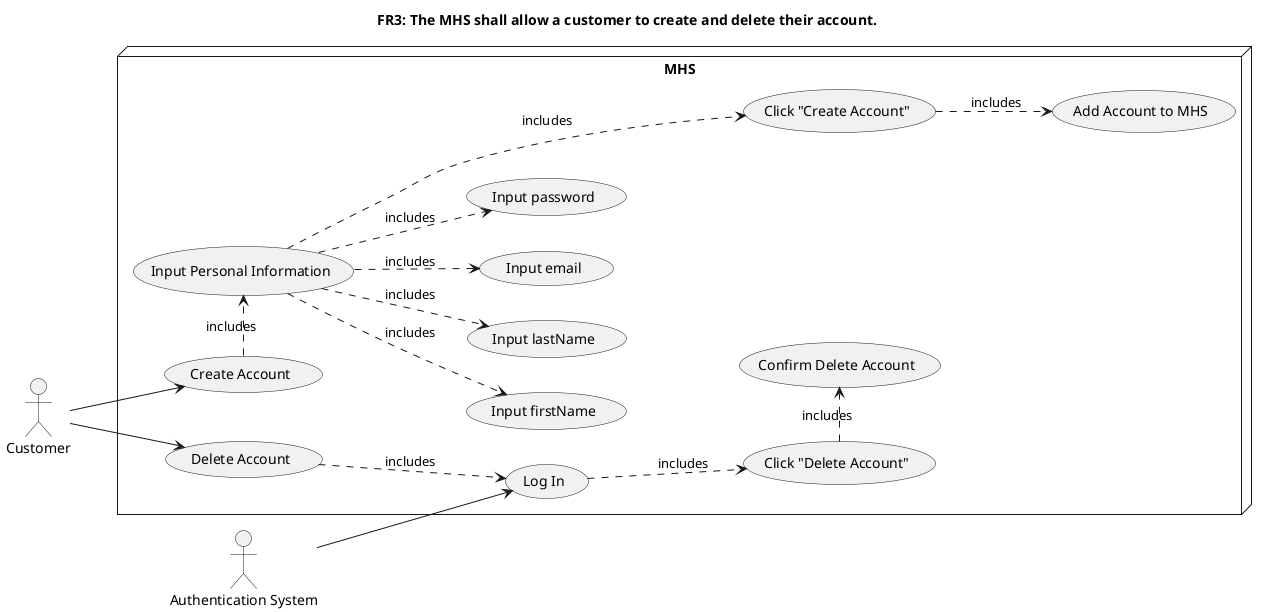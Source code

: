 @startuml FR3
title FR3: The MHS shall allow a customer to create and delete their account.
' left to right direction
' skinparam Linetype ortho
:Customer: as c
:Authentication System: as AuthSys

node MHS {
    left to right direction
    (Create Account) as ca
    (Delete Account) as da
    (Input Personal Information) as inPersonalInfo
    inPersonalInfo ..> (Input firstName) : includes
    inPersonalInfo ..> (Input lastName) : includes
    inPersonalInfo ..> (Input email) : includes
    inPersonalInfo ..> (Input password) : includes
    (Log In) as login
    (Click "Create Account") as cca
    cca .down.> (Add Account to MHS) : includes
    (Click "Delete Account") as dca
    dca .> (Confirm Delete Account) : includes
}

c -right-> ca
ca .right.> inPersonalInfo : includes
inPersonalInfo ...> cca : includes
c --> da
da ..> login : includes
AuthSys --> login
login ..> dca : includes


@enduml